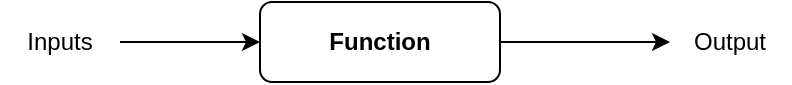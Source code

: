 <mxfile version="16.5.3" type="device" pages="4"><diagram id="hsyNpyRyJTjUMFK70wxw" name="Page-1"><mxGraphModel dx="1038" dy="579" grid="1" gridSize="10" guides="1" tooltips="1" connect="1" arrows="1" fold="1" page="1" pageScale="1" pageWidth="827" pageHeight="1169" math="0" shadow="0"><root><mxCell id="0"/><mxCell id="1" parent="0"/><mxCell id="WeBnEhm-hxTHZ3uwG5Qv-5" value="" style="edgeStyle=orthogonalEdgeStyle;rounded=0;orthogonalLoop=1;jettySize=auto;html=1;" parent="1" source="WeBnEhm-hxTHZ3uwG5Qv-1" target="WeBnEhm-hxTHZ3uwG5Qv-3" edge="1"><mxGeometry relative="1" as="geometry"/></mxCell><mxCell id="WeBnEhm-hxTHZ3uwG5Qv-1" value="Function" style="rounded=1;whiteSpace=wrap;html=1;fontStyle=1;fontSize=12;" parent="1" vertex="1"><mxGeometry x="360" y="190" width="120" height="40" as="geometry"/></mxCell><mxCell id="WeBnEhm-hxTHZ3uwG5Qv-4" value="" style="edgeStyle=orthogonalEdgeStyle;rounded=0;orthogonalLoop=1;jettySize=auto;html=1;" parent="1" source="WeBnEhm-hxTHZ3uwG5Qv-2" target="WeBnEhm-hxTHZ3uwG5Qv-1" edge="1"><mxGeometry relative="1" as="geometry"/></mxCell><mxCell id="WeBnEhm-hxTHZ3uwG5Qv-2" value="Inputs" style="text;html=1;strokeColor=none;fillColor=none;align=center;verticalAlign=middle;whiteSpace=wrap;rounded=0;" parent="1" vertex="1"><mxGeometry x="230" y="195" width="60" height="30" as="geometry"/></mxCell><mxCell id="WeBnEhm-hxTHZ3uwG5Qv-3" value="Output" style="text;html=1;strokeColor=none;fillColor=none;align=center;verticalAlign=middle;whiteSpace=wrap;rounded=0;" parent="1" vertex="1"><mxGeometry x="565" y="195" width="60" height="30" as="geometry"/></mxCell></root></mxGraphModel></diagram><diagram id="7RSyfGgVlybL7doBMe5u" name="Page-2"><mxGraphModel dx="1038" dy="521" grid="1" gridSize="10" guides="1" tooltips="1" connect="1" arrows="1" fold="1" page="1" pageScale="1" pageWidth="827" pageHeight="1169" math="0" shadow="0"><root><mxCell id="PNDTk3BeWDkKNYhmIZ0i-0"/><mxCell id="PNDTk3BeWDkKNYhmIZ0i-1" parent="PNDTk3BeWDkKNYhmIZ0i-0"/><mxCell id="PNDTk3BeWDkKNYhmIZ0i-2" value="Java + Kotlin Compilation" style="text;html=1;strokeColor=none;fillColor=none;align=center;verticalAlign=middle;whiteSpace=wrap;rounded=0;fontFamily=Verdana;fontSize=14;fontColor=#CC6600;fontStyle=1" parent="PNDTk3BeWDkKNYhmIZ0i-1" vertex="1"><mxGeometry x="149" y="411" width="210" height="30" as="geometry"/></mxCell><mxCell id="PNDTk3BeWDkKNYhmIZ0i-3" value="" style="shape=note;whiteSpace=wrap;html=1;backgroundOutline=1;darkOpacity=0.05;fontFamily=Verdana;fontSize=12;fontColor=#000000;" parent="PNDTk3BeWDkKNYhmIZ0i-1" vertex="1"><mxGeometry x="330" y="470" width="48" height="60" as="geometry"/></mxCell><mxCell id="PNDTk3BeWDkKNYhmIZ0i-13" style="edgeStyle=orthogonalEdgeStyle;rounded=0;orthogonalLoop=1;jettySize=auto;html=1;entryX=0.23;entryY=0.41;entryDx=0;entryDy=0;entryPerimeter=0;fontFamily=Verdana;fontSize=12;fontColor=#000000;" parent="PNDTk3BeWDkKNYhmIZ0i-1" source="PNDTk3BeWDkKNYhmIZ0i-4" target="PNDTk3BeWDkKNYhmIZ0i-11" edge="1"><mxGeometry relative="1" as="geometry"/></mxCell><mxCell id="PNDTk3BeWDkKNYhmIZ0i-4" value="" style="shape=note;whiteSpace=wrap;html=1;backgroundOutline=1;darkOpacity=0.05;fontFamily=Verdana;fontSize=12;fontColor=#000000;" parent="PNDTk3BeWDkKNYhmIZ0i-1" vertex="1"><mxGeometry x="330" y="560" width="48" height="60" as="geometry"/></mxCell><mxCell id="PNDTk3BeWDkKNYhmIZ0i-5" value="" style="shape=note;whiteSpace=wrap;html=1;backgroundOutline=1;darkOpacity=0.05;fontFamily=Verdana;fontSize=12;fontColor=#000000;" parent="PNDTk3BeWDkKNYhmIZ0i-1" vertex="1"><mxGeometry x="330" y="650" width="48" height="60" as="geometry"/></mxCell><mxCell id="PNDTk3BeWDkKNYhmIZ0i-9" value="javac" style="edgeStyle=orthogonalEdgeStyle;rounded=0;orthogonalLoop=1;jettySize=auto;html=1;entryX=0;entryY=0.5;entryDx=0;entryDy=0;entryPerimeter=0;fontFamily=Verdana;fontSize=12;fontColor=#000000;" parent="PNDTk3BeWDkKNYhmIZ0i-1" source="PNDTk3BeWDkKNYhmIZ0i-7" target="PNDTk3BeWDkKNYhmIZ0i-3" edge="1"><mxGeometry relative="1" as="geometry"/></mxCell><mxCell id="PNDTk3BeWDkKNYhmIZ0i-7" value="Java" style="shape=note;size=20;whiteSpace=wrap;html=1;fontFamily=Verdana;fontSize=12;fontColor=#000000;" parent="PNDTk3BeWDkKNYhmIZ0i-1" vertex="1"><mxGeometry x="169" y="470" width="54" height="60" as="geometry"/></mxCell><mxCell id="PNDTk3BeWDkKNYhmIZ0i-10" value="kotlinc-jvm" style="edgeStyle=orthogonalEdgeStyle;rounded=0;orthogonalLoop=1;jettySize=auto;html=1;entryX=0;entryY=0.5;entryDx=0;entryDy=0;entryPerimeter=0;fontFamily=Verdana;fontSize=12;fontColor=#000000;" parent="PNDTk3BeWDkKNYhmIZ0i-1" source="PNDTk3BeWDkKNYhmIZ0i-8" target="PNDTk3BeWDkKNYhmIZ0i-5" edge="1"><mxGeometry relative="1" as="geometry"/></mxCell><mxCell id="PNDTk3BeWDkKNYhmIZ0i-8" value="Kotlin" style="shape=note;size=20;whiteSpace=wrap;html=1;fontFamily=Verdana;fontSize=12;fontColor=#000000;" parent="PNDTk3BeWDkKNYhmIZ0i-1" vertex="1"><mxGeometry x="169" y="650" width="54" height="60" as="geometry"/></mxCell><mxCell id="hgPgxfaNzr20EIemfjLE-0" style="edgeStyle=orthogonalEdgeStyle;rounded=0;orthogonalLoop=1;jettySize=auto;html=1;entryX=0;entryY=0.5;entryDx=0;entryDy=0;" edge="1" parent="PNDTk3BeWDkKNYhmIZ0i-1" source="PNDTk3BeWDkKNYhmIZ0i-11" target="PNDTk3BeWDkKNYhmIZ0i-15"><mxGeometry relative="1" as="geometry"/></mxCell><mxCell id="PNDTk3BeWDkKNYhmIZ0i-11" value="JVM" style="verticalLabelPosition=bottom;html=1;verticalAlign=top;align=center;strokeColor=none;fillColor=#00BEF2;shape=mxgraph.azure.automation;pointerEvents=1;fontFamily=Verdana;fontSize=12;fontColor=#000000;" parent="PNDTk3BeWDkKNYhmIZ0i-1" vertex="1"><mxGeometry x="505" y="571" width="50" height="45" as="geometry"/></mxCell><mxCell id="PNDTk3BeWDkKNYhmIZ0i-14" style="edgeStyle=orthogonalEdgeStyle;rounded=0;orthogonalLoop=1;jettySize=auto;html=1;entryX=0.05;entryY=0.95;entryDx=0;entryDy=0;entryPerimeter=0;fontFamily=Verdana;fontSize=12;fontColor=#000000;" parent="PNDTk3BeWDkKNYhmIZ0i-1" source="PNDTk3BeWDkKNYhmIZ0i-12" target="PNDTk3BeWDkKNYhmIZ0i-11" edge="1"><mxGeometry relative="1" as="geometry"/></mxCell><mxCell id="PNDTk3BeWDkKNYhmIZ0i-12" value="Kotlin Runtime" style="verticalLabelPosition=bottom;html=1;verticalAlign=top;align=center;strokeColor=none;fillColor=#00BEF2;shape=mxgraph.azure.startup_task;pointerEvents=1;fontFamily=Verdana;fontSize=12;fontColor=#000000;" parent="PNDTk3BeWDkKNYhmIZ0i-1" vertex="1"><mxGeometry x="425" y="650" width="47.5" height="50" as="geometry"/></mxCell><mxCell id="PNDTk3BeWDkKNYhmIZ0i-15" value="Output" style="text;html=1;strokeColor=none;fillColor=none;align=center;verticalAlign=middle;whiteSpace=wrap;rounded=0;fontFamily=Verdana;fontSize=12;fontColor=#000000;" parent="PNDTk3BeWDkKNYhmIZ0i-1" vertex="1"><mxGeometry x="619" y="578.5" width="60" height="30" as="geometry"/></mxCell><mxCell id="PNDTk3BeWDkKNYhmIZ0i-18" value="Byte Code (.class files)" style="text;html=1;strokeColor=none;fillColor=none;align=center;verticalAlign=middle;whiteSpace=wrap;rounded=0;fontFamily=Verdana;fontSize=12;fontColor=#000000;fontStyle=1" parent="PNDTk3BeWDkKNYhmIZ0i-1" vertex="1"><mxGeometry x="279" y="736" width="210" height="30" as="geometry"/></mxCell></root></mxGraphModel></diagram><diagram id="gaCAFsDhGE54aKdW_EXY" name="Page-3"><mxGraphModel dx="865" dy="483" grid="1" gridSize="10" guides="1" tooltips="1" connect="1" arrows="1" fold="1" page="1" pageScale="1" pageWidth="827" pageHeight="1169" math="0" shadow="0"><root><mxCell id="eMz4RtTIrNbaCR_rzPWU-0"/><mxCell id="eMz4RtTIrNbaCR_rzPWU-1" parent="eMz4RtTIrNbaCR_rzPWU-0"/><mxCell id="eMz4RtTIrNbaCR_rzPWU-3" value="&lt;b style=&quot;font-weight: normal&quot; id=&quot;docs-internal-guid-5cc09bc9-7fff-b22a-a557-b91e1d5cc7d3&quot;&gt;&lt;p dir=&quot;ltr&quot; style=&quot;line-height: 1.38 ; margin-top: 0pt ; margin-bottom: 0pt&quot;&gt;&lt;span style=&quot;font-size: 13pt; font-family: &amp;quot;courier new&amp;quot;; color: rgb(0, 51, 179); background-color: rgb(255, 255, 255); font-weight: 400; font-style: normal; font-variant: normal; text-decoration: none; vertical-align: baseline;&quot;&gt;fun &lt;/span&gt;&lt;span style=&quot;font-size: 13pt; font-family: &amp;quot;courier new&amp;quot;; color: rgb(0, 98, 122); background-color: rgb(255, 255, 255); font-weight: 400; font-style: normal; font-variant: normal; text-decoration: none; vertical-align: baseline;&quot;&gt;main&lt;/span&gt;&lt;span style=&quot;font-size: 13pt; font-family: &amp;quot;courier new&amp;quot;; color: rgb(8, 8, 8); background-color: rgb(255, 255, 255); font-weight: 400; font-style: normal; font-variant: normal; text-decoration: none; vertical-align: baseline;&quot;&gt;(args: &lt;/span&gt;&lt;span style=&quot;font-size: 13pt; font-family: &amp;quot;courier new&amp;quot;; color: rgb(0, 0, 0); background-color: rgb(255, 255, 255); font-weight: 400; font-style: normal; font-variant: normal; text-decoration: none; vertical-align: baseline;&quot;&gt;Array&lt;/span&gt;&lt;span style=&quot;font-size: 13pt; font-family: &amp;quot;courier new&amp;quot;; color: rgb(8, 8, 8); background-color: rgb(255, 255, 255); font-weight: 400; font-style: normal; font-variant: normal; text-decoration: none; vertical-align: baseline;&quot;&gt;&amp;lt;&lt;/span&gt;&lt;span style=&quot;font-size: 13pt; font-family: &amp;quot;courier new&amp;quot;; color: rgb(0, 0, 0); background-color: rgb(255, 255, 255); font-weight: 400; font-style: normal; font-variant: normal; text-decoration: none; vertical-align: baseline;&quot;&gt;String&lt;/span&gt;&lt;span style=&quot;font-size: 13pt; font-family: &amp;quot;courier new&amp;quot;; color: rgb(8, 8, 8); background-color: rgb(255, 255, 255); font-weight: 400; font-style: normal; font-variant: normal; text-decoration: none; vertical-align: baseline;&quot;&gt;&amp;gt;) {&lt;/span&gt;&lt;/p&gt;&lt;p dir=&quot;ltr&quot; style=&quot;line-height: 1.38 ; margin-top: 0pt ; margin-bottom: 0pt&quot;&gt;&lt;span style=&quot;font-size: 13pt; font-family: &amp;quot;courier new&amp;quot;; color: rgb(8, 8, 8); background-color: rgb(255, 255, 255); font-weight: 400; font-style: normal; font-variant: normal; text-decoration: none; vertical-align: baseline;&quot;&gt;&amp;nbsp;&amp;nbsp;&amp;nbsp;&lt;/span&gt;&lt;span style=&quot;font-size: 13pt; font-family: &amp;quot;courier new&amp;quot;; color: rgb(0, 98, 122); background-color: rgb(255, 255, 255); font-weight: 400; font-style: italic; font-variant: normal; text-decoration: none; vertical-align: baseline;&quot;&gt;println&lt;/span&gt;&lt;span style=&quot;font-size: 13pt; font-family: &amp;quot;courier new&amp;quot;; color: rgb(8, 8, 8); background-color: rgb(255, 255, 255); font-weight: 400; font-style: normal; font-variant: normal; text-decoration: none; vertical-align: baseline;&quot;&gt;(&lt;/span&gt;&lt;span style=&quot;font-size: 13pt; font-family: &amp;quot;courier new&amp;quot;; color: rgb(6, 125, 23); background-color: rgb(255, 255, 255); font-weight: 400; font-style: normal; font-variant: normal; text-decoration: none; vertical-align: baseline;&quot;&gt;&quot;Hello, World!&quot;&lt;/span&gt;&lt;span style=&quot;font-size: 13pt; font-family: &amp;quot;courier new&amp;quot;; color: rgb(8, 8, 8); background-color: rgb(255, 255, 255); font-weight: 400; font-style: normal; font-variant: normal; text-decoration: none; vertical-align: baseline;&quot;&gt;)&lt;/span&gt;&lt;/p&gt;&lt;p dir=&quot;ltr&quot; style=&quot;line-height: 1.38 ; margin-top: 0pt ; margin-bottom: 0pt&quot;&gt;&lt;span style=&quot;font-size: 13pt; font-family: &amp;quot;courier new&amp;quot;; color: rgb(8, 8, 8); background-color: rgb(255, 255, 255); font-weight: 400; font-style: normal; font-variant: normal; text-decoration: none; vertical-align: baseline;&quot;&gt;}&lt;/span&gt;&lt;/p&gt;&lt;p dir=&quot;ltr&quot; style=&quot;line-height: 1.38 ; margin-top: 0pt ; margin-bottom: 0pt&quot;&gt;&lt;span style=&quot;font-size: 13pt; font-family: &amp;quot;courier new&amp;quot;; color: rgb(8, 8, 8); background-color: rgb(255, 255, 255); font-weight: 400; font-style: normal; font-variant: normal; text-decoration: none; vertical-align: baseline;&quot;&gt;Output: Hello, World!&lt;/span&gt;&lt;/p&gt;&lt;/b&gt;&lt;br class=&quot;Apple-interchange-newline&quot;&gt;" style="text;whiteSpace=wrap;html=1;fillColor=none;" vertex="1" parent="eMz4RtTIrNbaCR_rzPWU-1"><mxGeometry x="239" y="520" width="350" height="130" as="geometry"/></mxCell></root></mxGraphModel></diagram><diagram id="c7i4y_2dBCa2l9yugN6m" name="Page-4"><mxGraphModel dx="2595" dy="1448" grid="1" gridSize="10" guides="1" tooltips="1" connect="1" arrows="1" fold="1" page="1" pageScale="1" pageWidth="827" pageHeight="1169" math="0" shadow="0"><root><mxCell id="Z-CjbtHR75VqKgtT9k_0-0"/><mxCell id="Z-CjbtHR75VqKgtT9k_0-1" parent="Z-CjbtHR75VqKgtT9k_0-0"/><mxCell id="4w66vLV5gTYOEWK9XSA2-9" value="" style="group" vertex="1" connectable="0" parent="Z-CjbtHR75VqKgtT9k_0-1"><mxGeometry x="279" y="380" width="470" height="230" as="geometry"/></mxCell><mxCell id="4w66vLV5gTYOEWK9XSA2-3" value="&lt;p dir=&quot;ltr&quot; style=&quot;font-weight: 400 ; line-height: 1.38 ; text-align: justify ; margin-top: 0pt ; margin-bottom: 0pt&quot;&gt;&lt;span style=&quot;font-size: 13pt ; font-family: &amp;#34;courier new&amp;#34; ; color: rgb(0 , 51 , 179) ; background-color: rgb(255 , 255 , 255) ; vertical-align: baseline&quot;&gt;public class&amp;nbsp;&lt;/span&gt;&lt;span style=&quot;font-size: 13pt ; font-family: &amp;#34;courier new&amp;#34; ; background-color: rgb(255 , 255 , 255) ; vertical-align: baseline&quot;&gt;Tutorial&amp;nbsp;&lt;/span&gt;&lt;span style=&quot;font-size: 13pt ; font-family: &amp;#34;courier new&amp;#34; ; color: rgb(8 , 8 , 8) ; background-color: rgb(255 , 255 , 255) ; vertical-align: baseline&quot;&gt;{&lt;/span&gt;&lt;/p&gt;&lt;p dir=&quot;ltr&quot; style=&quot;font-weight: 400 ; line-height: 1.38 ; text-align: justify ; margin-top: 0pt ; margin-bottom: 0pt&quot;&gt;&lt;span style=&quot;font-size: 13pt ; font-family: &amp;#34;courier new&amp;#34; ; color: rgb(8 , 8 , 8) ; background-color: rgb(255 , 255 , 255) ; vertical-align: baseline&quot;&gt;&amp;nbsp;&amp;nbsp;&amp;nbsp;&lt;/span&gt;&lt;span style=&quot;font-size: 13pt ; font-family: &amp;#34;courier new&amp;#34; ; color: rgb(0 , 51 , 179) ; background-color: rgb(255 , 255 , 255) ; vertical-align: baseline&quot;&gt;public static void&amp;nbsp;&lt;/span&gt;&lt;span style=&quot;font-size: 13pt ; font-family: &amp;#34;courier new&amp;#34; ; color: rgb(0 , 98 , 122) ; background-color: rgb(255 , 255 , 255) ; vertical-align: baseline&quot;&gt;main&lt;/span&gt;&lt;span style=&quot;font-size: 13pt ; font-family: &amp;#34;courier new&amp;#34; ; color: rgb(8 , 8 , 8) ; background-color: rgb(255 , 255 , 255) ; vertical-align: baseline&quot;&gt;(&lt;/span&gt;&lt;span style=&quot;font-size: 13pt ; font-family: &amp;#34;courier new&amp;#34; ; background-color: rgb(255 , 255 , 255) ; vertical-align: baseline&quot;&gt;String&lt;/span&gt;&lt;span style=&quot;font-size: 13pt ; font-family: &amp;#34;courier new&amp;#34; ; color: rgb(8 , 8 , 8) ; background-color: rgb(255 , 255 , 255) ; vertical-align: baseline&quot;&gt;[] args) {&lt;/span&gt;&lt;/p&gt;&lt;p dir=&quot;ltr&quot; style=&quot;font-weight: 400 ; line-height: 1.38 ; text-align: justify ; margin-top: 0pt ; margin-bottom: 0pt&quot;&gt;&lt;span style=&quot;font-size: 13pt ; font-family: &amp;#34;courier new&amp;#34; ; color: rgb(8 , 8 , 8) ; background-color: rgb(255 , 255 , 255) ; vertical-align: baseline&quot;&gt;&amp;nbsp;&amp;nbsp;&amp;nbsp;&amp;nbsp;&amp;nbsp;&amp;nbsp;&amp;nbsp;&lt;/span&gt;&lt;span style=&quot;font-size: 13pt ; font-family: &amp;#34;courier new&amp;#34; ; background-color: rgb(255 , 255 , 255) ; vertical-align: baseline&quot;&gt;System&lt;/span&gt;&lt;span style=&quot;font-size: 13pt ; font-family: &amp;#34;courier new&amp;#34; ; color: rgb(8 , 8 , 8) ; background-color: rgb(255 , 255 , 255) ; vertical-align: baseline&quot;&gt;.&lt;/span&gt;&lt;span style=&quot;font-size: 13pt ; font-family: &amp;#34;courier new&amp;#34; ; color: rgb(135 , 16 , 148) ; background-color: rgb(255 , 255 , 255) ; font-style: italic ; vertical-align: baseline&quot;&gt;out&lt;/span&gt;&lt;span style=&quot;font-size: 13pt ; font-family: &amp;#34;courier new&amp;#34; ; color: rgb(8 , 8 , 8) ; background-color: rgb(255 , 255 , 255) ; vertical-align: baseline&quot;&gt;.println(&lt;/span&gt;&lt;span style=&quot;font-size: 13pt ; font-family: &amp;#34;courier new&amp;#34; ; color: rgb(6 , 125 , 23) ; background-color: rgb(255 , 255 , 255) ; vertical-align: baseline&quot;&gt;&quot;Hello, World!&quot;&lt;/span&gt;&lt;span style=&quot;font-size: 13pt ; font-family: &amp;#34;courier new&amp;#34; ; color: rgb(8 , 8 , 8) ; background-color: rgb(255 , 255 , 255) ; vertical-align: baseline&quot;&gt;);&lt;/span&gt;&lt;/p&gt;&lt;p dir=&quot;ltr&quot; style=&quot;font-weight: 400 ; line-height: 1.38 ; text-align: justify ; margin-top: 0pt ; margin-bottom: 0pt&quot;&gt;&lt;span style=&quot;font-size: 13pt ; font-family: &amp;#34;courier new&amp;#34; ; color: rgb(8 , 8 , 8) ; background-color: rgb(255 , 255 , 255) ; vertical-align: baseline&quot;&gt;&amp;nbsp;&amp;nbsp;&amp;nbsp;}&lt;/span&gt;&lt;/p&gt;&lt;p dir=&quot;ltr&quot; style=&quot;font-weight: 400 ; line-height: 1.38 ; text-align: justify ; margin-top: 0pt ; margin-bottom: 0pt&quot;&gt;&lt;span style=&quot;font-size: 13pt ; font-family: &amp;#34;courier new&amp;#34; ; color: rgb(8 , 8 , 8) ; background-color: rgb(255 , 255 , 255) ; vertical-align: baseline&quot;&gt;}&lt;/span&gt;&lt;/p&gt;&lt;p dir=&quot;ltr&quot; style=&quot;font-weight: 400 ; line-height: 1.38 ; text-align: justify ; margin-top: 0pt ; margin-bottom: 0pt&quot;&gt;&lt;span style=&quot;font-size: 13pt ; font-family: &amp;#34;courier new&amp;#34; ; color: rgb(8 , 8 , 8) ; background-color: rgb(255 , 255 , 255) ; vertical-align: baseline&quot;&gt;Output: Hello, World!&lt;/span&gt;&lt;/p&gt;&lt;div&gt;&lt;span style=&quot;font-size: 13pt ; font-family: &amp;#34;courier new&amp;#34; ; color: rgb(8 , 8 , 8) ; background-color: rgb(255 , 255 , 255) ; vertical-align: baseline&quot;&gt;&lt;br&gt;&lt;/span&gt;&lt;/div&gt;" style="shape=folder;fontStyle=1;spacingTop=10;tabWidth=110;tabHeight=30;tabPosition=left;html=1;fillColor=none;" vertex="1" parent="4w66vLV5gTYOEWK9XSA2-9"><mxGeometry width="470.0" height="230.0" as="geometry"/></mxCell><mxCell id="4w66vLV5gTYOEWK9XSA2-4" value="Java" style="text;align=center;fontStyle=1;verticalAlign=middle;spacingLeft=3;spacingRight=3;strokeColor=none;rotatable=0;points=[[0,0.5],[1,0.5]];portConstraint=eastwest;fillColor=none;" vertex="1" parent="4w66vLV5gTYOEWK9XSA2-9"><mxGeometry width="110" height="28.75" as="geometry"/></mxCell><mxCell id="4w66vLV5gTYOEWK9XSA2-10" value="" style="group" vertex="1" connectable="0" parent="Z-CjbtHR75VqKgtT9k_0-1"><mxGeometry x="79" y="610" width="340.0" height="180" as="geometry"/></mxCell><mxCell id="4w66vLV5gTYOEWK9XSA2-7" value="&lt;p dir=&quot;ltr&quot; style=&quot;line-height: 1.38 ; text-align: justify ; margin-top: 0pt ; margin-bottom: 0pt&quot;&gt;&lt;span style=&quot;font-size: 13pt ; font-family: &amp;#34;courier new&amp;#34; ; color: rgb(0 , 51 , 179) ; background-color: rgb(255 , 255 , 255) ; font-weight: 400 ; font-style: normal ; font-variant: normal ; text-decoration: none ; vertical-align: baseline&quot;&gt;fun &lt;/span&gt;&lt;span style=&quot;font-size: 13pt ; font-family: &amp;#34;courier new&amp;#34; ; color: rgb(0 , 98 , 122) ; background-color: rgb(255 , 255 , 255) ; font-weight: 400 ; font-style: normal ; font-variant: normal ; text-decoration: none ; vertical-align: baseline&quot;&gt;main&lt;/span&gt;&lt;span style=&quot;font-size: 13pt ; font-family: &amp;#34;courier new&amp;#34; ; color: rgb(8 , 8 , 8) ; background-color: rgb(255 , 255 , 255) ; font-weight: 400 ; font-style: normal ; font-variant: normal ; text-decoration: none ; vertical-align: baseline&quot;&gt;(args: &lt;/span&gt;&lt;span style=&quot;font-size: 13pt ; font-family: &amp;#34;courier new&amp;#34; ; color: rgb(0 , 0 , 0) ; background-color: rgb(255 , 255 , 255) ; font-weight: 400 ; font-style: normal ; font-variant: normal ; text-decoration: none ; vertical-align: baseline&quot;&gt;Array&lt;/span&gt;&lt;span style=&quot;font-size: 13pt ; font-family: &amp;#34;courier new&amp;#34; ; color: rgb(8 , 8 , 8) ; background-color: rgb(255 , 255 , 255) ; font-weight: 400 ; font-style: normal ; font-variant: normal ; text-decoration: none ; vertical-align: baseline&quot;&gt;&amp;lt;&lt;/span&gt;&lt;span style=&quot;font-size: 13pt ; font-family: &amp;#34;courier new&amp;#34; ; color: rgb(0 , 0 , 0) ; background-color: rgb(255 , 255 , 255) ; font-weight: 400 ; font-style: normal ; font-variant: normal ; text-decoration: none ; vertical-align: baseline&quot;&gt;String&lt;/span&gt;&lt;span style=&quot;font-size: 13pt ; font-family: &amp;#34;courier new&amp;#34; ; color: rgb(8 , 8 , 8) ; background-color: rgb(255 , 255 , 255) ; font-weight: 400 ; font-style: normal ; font-variant: normal ; text-decoration: none ; vertical-align: baseline&quot;&gt;&amp;gt;) {&lt;/span&gt;&lt;/p&gt;&lt;p dir=&quot;ltr&quot; style=&quot;line-height: 1.38 ; text-align: justify ; margin-top: 0pt ; margin-bottom: 0pt&quot;&gt;&lt;span style=&quot;font-size: 13pt ; font-family: &amp;#34;courier new&amp;#34; ; color: rgb(8 , 8 , 8) ; background-color: rgb(255 , 255 , 255) ; font-weight: 400 ; font-style: normal ; font-variant: normal ; text-decoration: none ; vertical-align: baseline&quot;&gt;&amp;nbsp;&amp;nbsp;&amp;nbsp;&lt;/span&gt;&lt;span style=&quot;font-size: 13pt ; font-family: &amp;#34;courier new&amp;#34; ; color: rgb(0 , 98 , 122) ; background-color: rgb(255 , 255 , 255) ; font-weight: 400 ; font-style: italic ; font-variant: normal ; text-decoration: none ; vertical-align: baseline&quot;&gt;println&lt;/span&gt;&lt;span style=&quot;font-size: 13pt ; font-family: &amp;#34;courier new&amp;#34; ; color: rgb(8 , 8 , 8) ; background-color: rgb(255 , 255 , 255) ; font-weight: 400 ; font-style: normal ; font-variant: normal ; text-decoration: none ; vertical-align: baseline&quot;&gt;(&lt;/span&gt;&lt;span style=&quot;font-size: 13pt ; font-family: &amp;#34;courier new&amp;#34; ; color: rgb(6 , 125 , 23) ; background-color: rgb(255 , 255 , 255) ; font-weight: 400 ; font-style: normal ; font-variant: normal ; text-decoration: none ; vertical-align: baseline&quot;&gt;&quot;Hello, World!&quot;&lt;/span&gt;&lt;span style=&quot;font-size: 13pt ; font-family: &amp;#34;courier new&amp;#34; ; color: rgb(8 , 8 , 8) ; background-color: rgb(255 , 255 , 255) ; font-weight: 400 ; font-style: normal ; font-variant: normal ; text-decoration: none ; vertical-align: baseline&quot;&gt;)&lt;/span&gt;&lt;/p&gt;&lt;p dir=&quot;ltr&quot; style=&quot;line-height: 1.38 ; text-align: justify ; margin-top: 0pt ; margin-bottom: 0pt&quot;&gt;&lt;span style=&quot;font-size: 13pt ; font-family: &amp;#34;courier new&amp;#34; ; color: rgb(8 , 8 , 8) ; background-color: rgb(255 , 255 , 255) ; font-weight: 400 ; font-style: normal ; font-variant: normal ; text-decoration: none ; vertical-align: baseline&quot;&gt;}&lt;/span&gt;&lt;/p&gt;&lt;p dir=&quot;ltr&quot; style=&quot;font-weight: 400 ; line-height: 1.38 ; text-align: justify ; margin-top: 0pt ; margin-bottom: 0pt&quot;&gt;&lt;span id=&quot;docs-internal-guid-2bf86e7d-7fff-d704-6f9b-7296ec37d972&quot;&gt;&lt;/span&gt;&lt;/p&gt;&lt;p dir=&quot;ltr&quot; style=&quot;line-height: 1.38 ; text-align: justify ; margin-top: 0pt ; margin-bottom: 0pt&quot;&gt;&lt;span style=&quot;font-size: 13pt ; font-family: &amp;#34;courier new&amp;#34; ; color: rgb(8 , 8 , 8) ; background-color: rgb(255 , 255 , 255) ; font-weight: 400 ; font-style: normal ; font-variant: normal ; text-decoration: none ; vertical-align: baseline&quot;&gt;Output: Hello, World!&lt;/span&gt;&lt;/p&gt;" style="shape=folder;fontStyle=1;spacingTop=10;tabWidth=110;tabHeight=30;tabPosition=left;html=1;fillColor=none;" vertex="1" parent="4w66vLV5gTYOEWK9XSA2-10"><mxGeometry width="340.0" height="180.0" as="geometry"/></mxCell><mxCell id="4w66vLV5gTYOEWK9XSA2-8" value="Kotlin" style="text;align=center;fontStyle=1;verticalAlign=middle;spacingLeft=3;spacingRight=3;strokeColor=none;rotatable=0;points=[[0,0.5],[1,0.5]];portConstraint=eastwest;fillColor=none;" vertex="1" parent="4w66vLV5gTYOEWK9XSA2-10"><mxGeometry width="110" height="30" as="geometry"/></mxCell></root></mxGraphModel></diagram></mxfile>